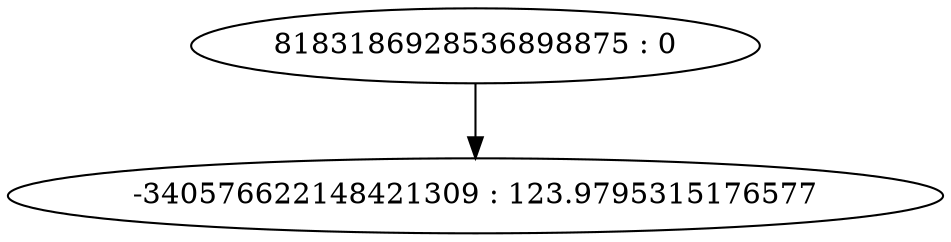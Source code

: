 digraph "debug_plots/tree_9.dot" {
	0 [label="8183186928536898875 : 0"]
	1 [label="-340576622148421309 : 123.9795315176577"]
	0 -> 1
}
